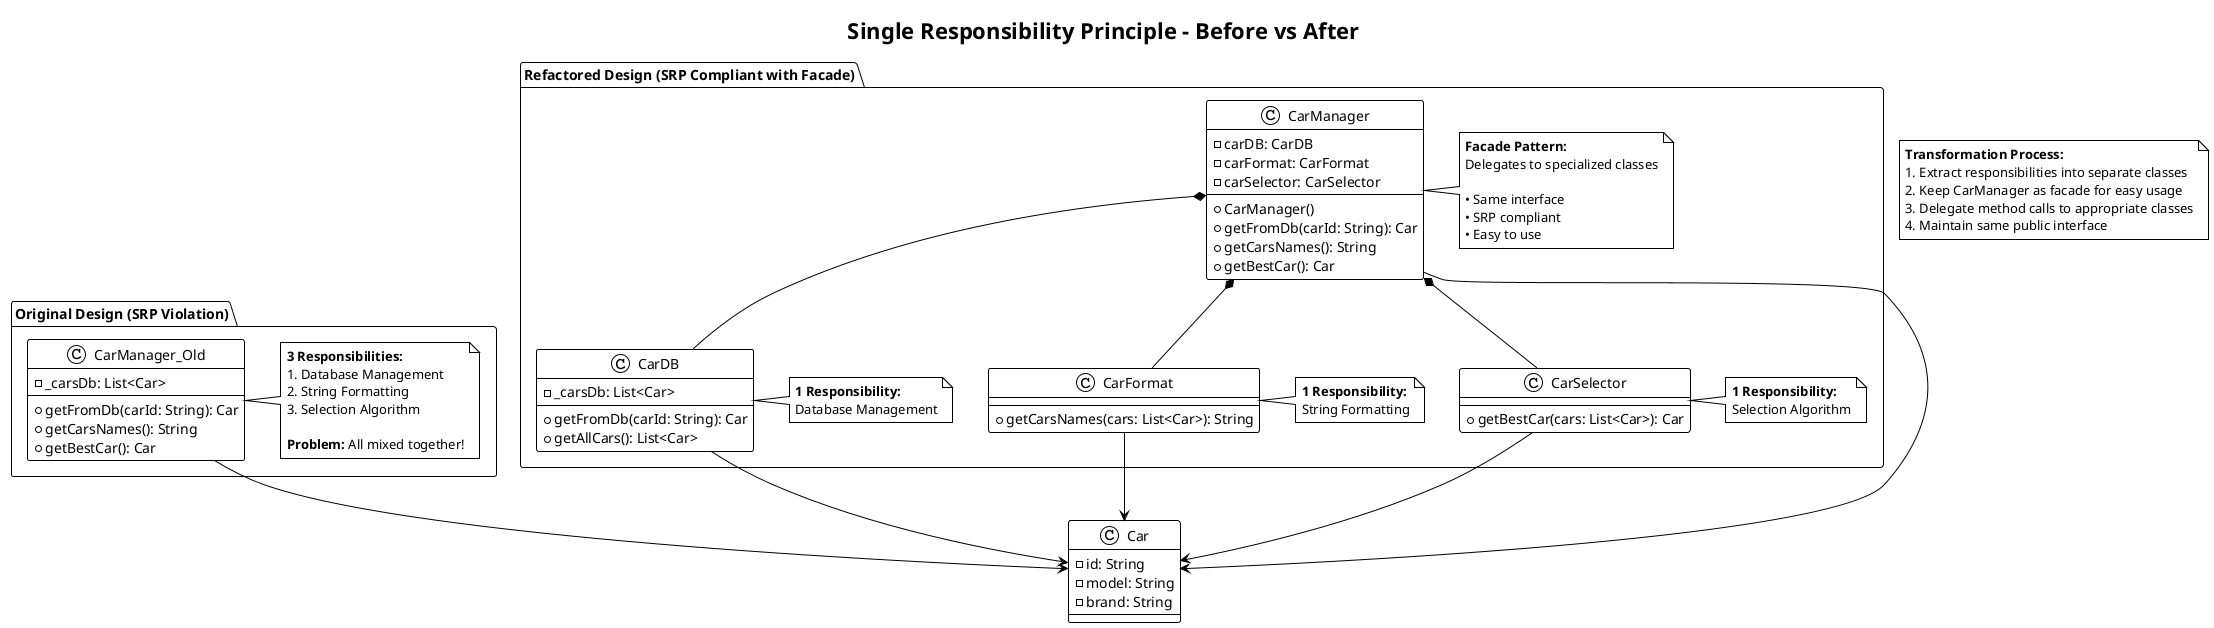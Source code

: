 @startuml SRP_Comparison
!theme plain

title Single Responsibility Principle - Before vs After

package "Original Design (SRP Violation)" {
    class CarManager_Old {
        - _carsDb: List<Car>
        + getFromDb(carId: String): Car
        + getCarsNames(): String
        + getBestCar(): Car
    }
    
    note right of CarManager_Old : **3 Responsibilities:**\n1. Database Management\n2. String Formatting\n3. Selection Algorithm\n\n**Problem:** All mixed together!
}

package "Refactored Design (SRP Compliant with Facade)" {
    class CarManager {
        - carDB: CarDB
        - carFormat: CarFormat
        - carSelector: CarSelector
        + CarManager()
        + getFromDb(carId: String): Car
        + getCarsNames(): String
        + getBestCar(): Car
    }
    
    class CarDB {
        - _carsDb: List<Car>
        + getFromDb(carId: String): Car
        + getAllCars(): List<Car>
    }
    
    class CarFormat {
        + getCarsNames(cars: List<Car>): String
    }
    
    class CarSelector {
        + getBestCar(cars: List<Car>): Car
    }
    
    note right of CarManager : **Facade Pattern:**\nDelegates to specialized classes\n\n• Same interface\n• SRP compliant\n• Easy to use
    note right of CarDB : **1 Responsibility:**\nDatabase Management
    note right of CarFormat : **1 Responsibility:**\nString Formatting  
    note right of CarSelector : **1 Responsibility:**\nSelection Algorithm
    
    CarManager *-- CarDB
    CarManager *-- CarFormat
    CarManager *-- CarSelector
}

class Car {
    - id: String
    - model: String
    - brand: String
}

CarManager_Old --> Car
CarManager --> Car
CarDB --> Car
CarFormat --> Car  
CarSelector --> Car

note as Transformation
**Transformation Process:**
1. Extract responsibilities into separate classes
2. Keep CarManager as facade for easy usage
3. Delegate method calls to appropriate classes
4. Maintain same public interface
end note

@enduml